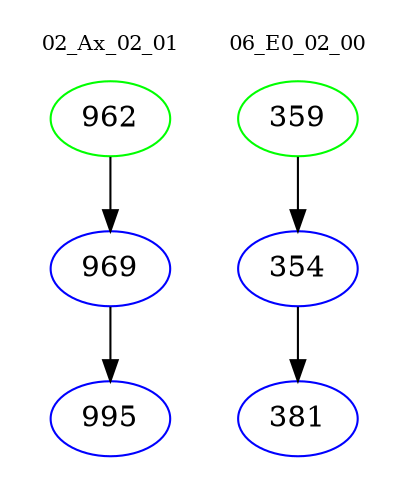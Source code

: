 digraph{
subgraph cluster_0 {
color = white
label = "02_Ax_02_01";
fontsize=10;
T0_962 [label="962", color="green"]
T0_962 -> T0_969 [color="black"]
T0_969 [label="969", color="blue"]
T0_969 -> T0_995 [color="black"]
T0_995 [label="995", color="blue"]
}
subgraph cluster_1 {
color = white
label = "06_E0_02_00";
fontsize=10;
T1_359 [label="359", color="green"]
T1_359 -> T1_354 [color="black"]
T1_354 [label="354", color="blue"]
T1_354 -> T1_381 [color="black"]
T1_381 [label="381", color="blue"]
}
}
